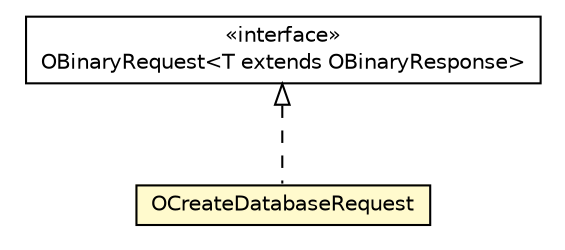#!/usr/local/bin/dot
#
# Class diagram 
# Generated by UMLGraph version R5_6-24-gf6e263 (http://www.umlgraph.org/)
#

digraph G {
	edge [fontname="Helvetica",fontsize=10,labelfontname="Helvetica",labelfontsize=10];
	node [fontname="Helvetica",fontsize=10,shape=plaintext];
	nodesep=0.25;
	ranksep=0.5;
	// com.orientechnologies.orient.client.remote.OBinaryRequest<T extends com.orientechnologies.orient.client.remote.OBinaryResponse>
	c2361588 [label=<<table title="com.orientechnologies.orient.client.remote.OBinaryRequest" border="0" cellborder="1" cellspacing="0" cellpadding="2" port="p" href="../OBinaryRequest.html">
		<tr><td><table border="0" cellspacing="0" cellpadding="1">
<tr><td align="center" balign="center"> &#171;interface&#187; </td></tr>
<tr><td align="center" balign="center"> OBinaryRequest&lt;T extends OBinaryResponse&gt; </td></tr>
		</table></td></tr>
		</table>>, URL="../OBinaryRequest.html", fontname="Helvetica", fontcolor="black", fontsize=10.0];
	// com.orientechnologies.orient.client.remote.message.OCreateDatabaseRequest
	c2361732 [label=<<table title="com.orientechnologies.orient.client.remote.message.OCreateDatabaseRequest" border="0" cellborder="1" cellspacing="0" cellpadding="2" port="p" bgcolor="lemonChiffon" href="./OCreateDatabaseRequest.html">
		<tr><td><table border="0" cellspacing="0" cellpadding="1">
<tr><td align="center" balign="center"> OCreateDatabaseRequest </td></tr>
		</table></td></tr>
		</table>>, URL="./OCreateDatabaseRequest.html", fontname="Helvetica", fontcolor="black", fontsize=10.0];
	//com.orientechnologies.orient.client.remote.message.OCreateDatabaseRequest implements com.orientechnologies.orient.client.remote.OBinaryRequest<T extends com.orientechnologies.orient.client.remote.OBinaryResponse>
	c2361588:p -> c2361732:p [dir=back,arrowtail=empty,style=dashed];
}


